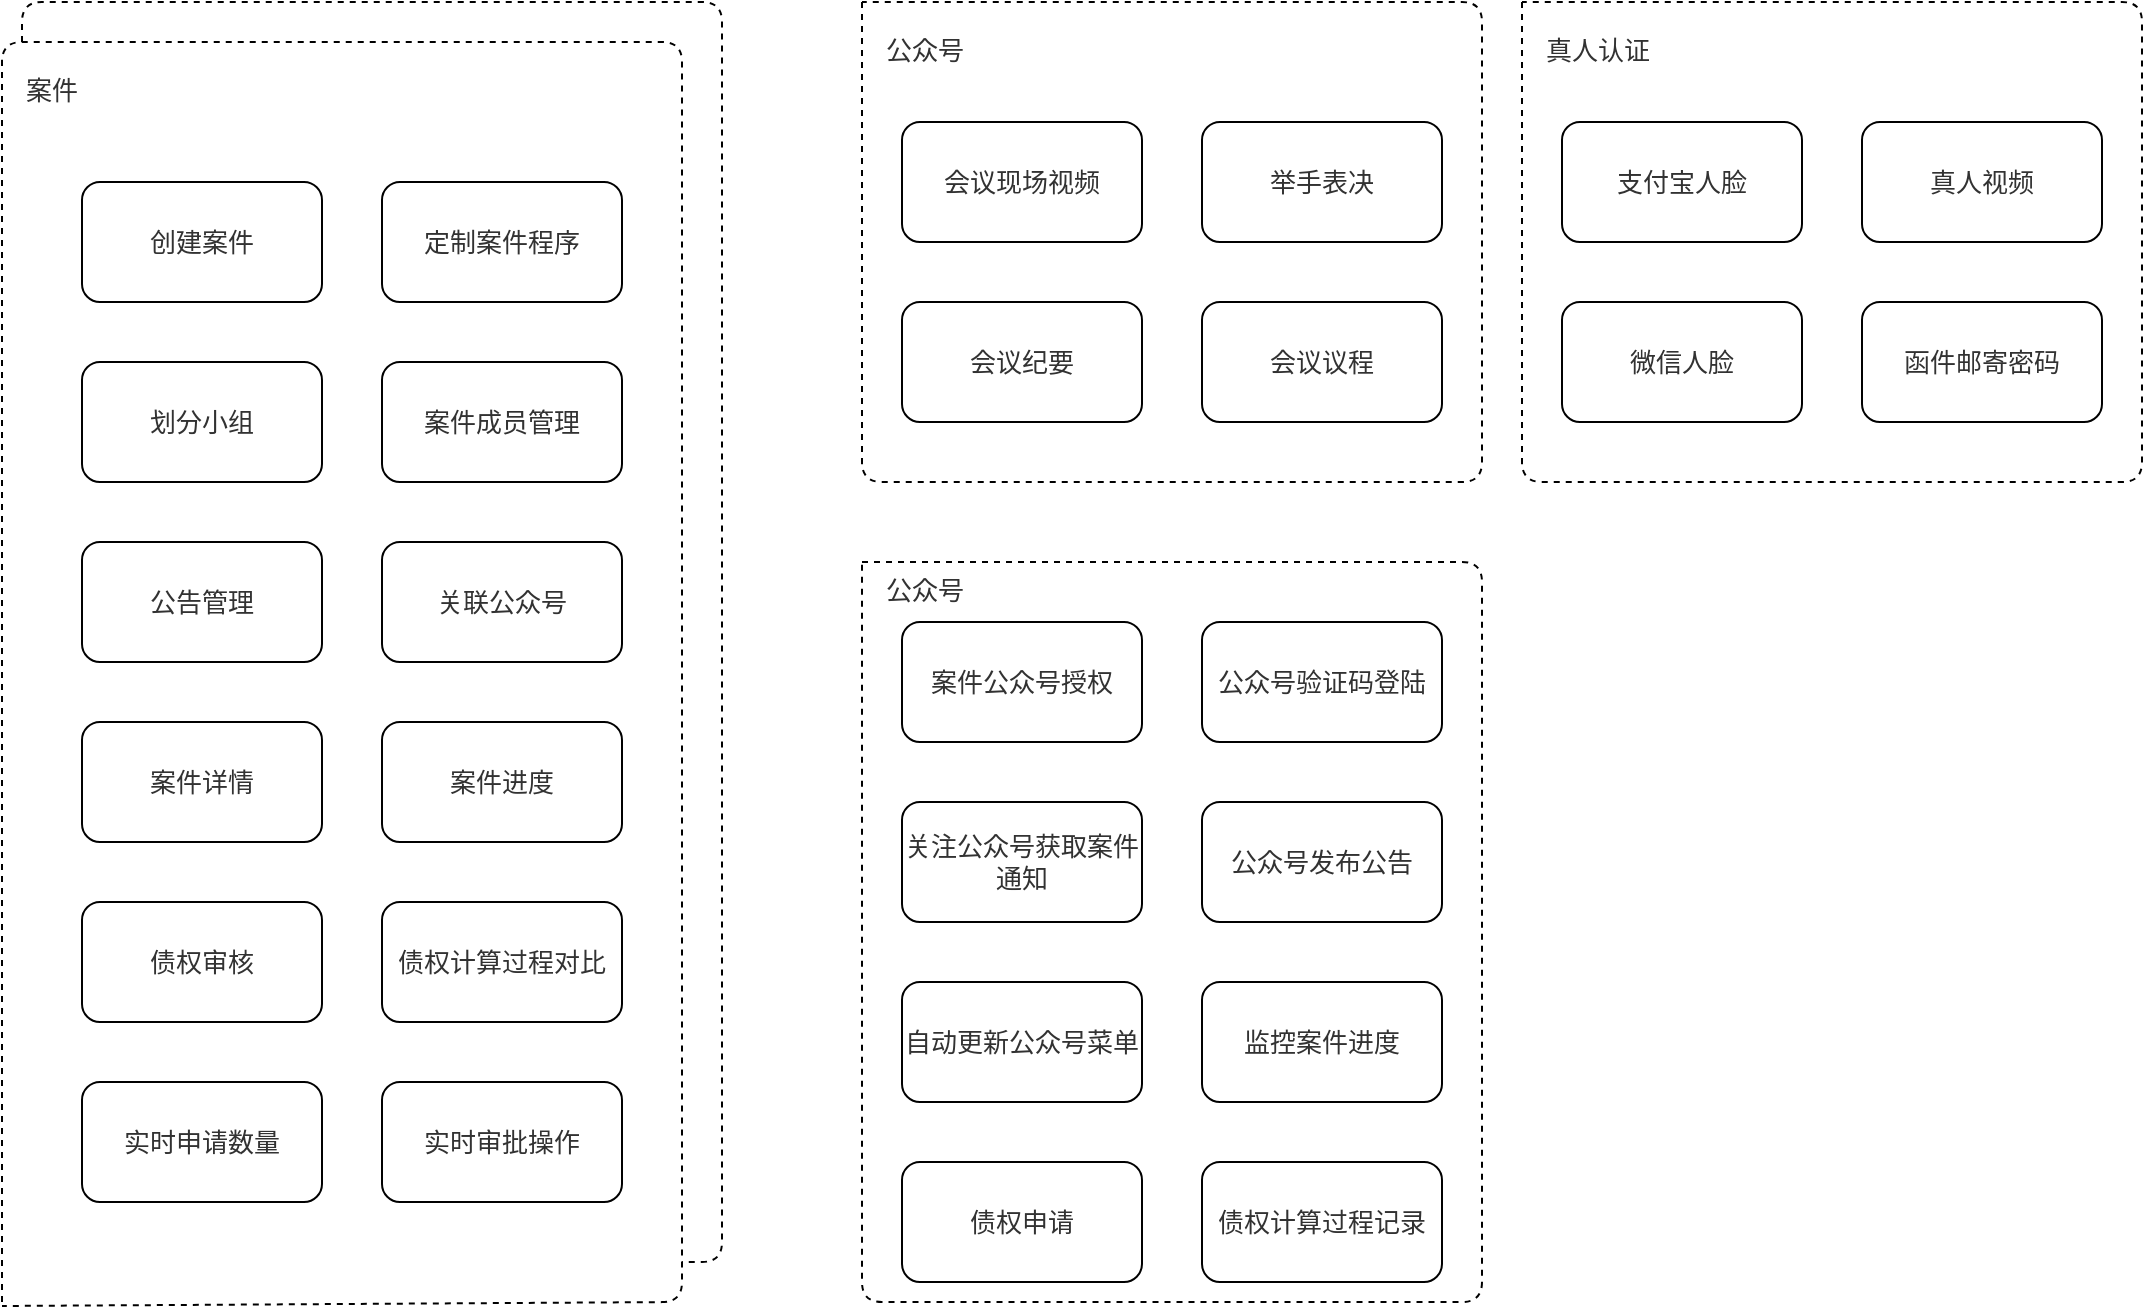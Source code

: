 <mxfile version="24.7.12">
  <diagram name="第 1 页" id="Vgr1khh9bZajA4_61rqw">
    <mxGraphModel dx="1306" dy="841" grid="1" gridSize="10" guides="1" tooltips="1" connect="1" arrows="1" fold="1" page="1" pageScale="1" pageWidth="1169" pageHeight="827" math="0" shadow="0">
      <root>
        <mxCell id="0" />
        <mxCell id="1" parent="0" />
        <mxCell id="uKolzK4MmTlCtpi3747j-6" value="" style="endArrow=none;dashed=1;html=1;rounded=1;" parent="1" edge="1">
          <mxGeometry width="50" height="50" relative="1" as="geometry">
            <mxPoint x="50" y="700" as="sourcePoint" />
            <mxPoint x="50" y="702" as="targetPoint" />
            <Array as="points">
              <mxPoint x="50" y="70" />
              <mxPoint x="390" y="70" />
              <mxPoint x="390" y="700" />
            </Array>
          </mxGeometry>
        </mxCell>
        <mxCell id="uKolzK4MmTlCtpi3747j-7" value="&lt;span style=&quot;color: rgb(50, 50, 50); font-family: &amp;quot;Microsoft YaHei&amp;quot;, 微软雅黑, Arial; font-size: 13px; background-color: rgba(255, 255, 255, 0.01);&quot;&gt;创建案件&lt;/span&gt;" style="rounded=1;whiteSpace=wrap;html=1;" parent="1" vertex="1">
          <mxGeometry x="90" y="140" width="120" height="60" as="geometry" />
        </mxCell>
        <mxCell id="uKolzK4MmTlCtpi3747j-8" value="" style="endArrow=none;dashed=1;html=1;rounded=1;" parent="1" edge="1">
          <mxGeometry width="50" height="50" relative="1" as="geometry">
            <mxPoint x="60" y="70" as="sourcePoint" />
            <mxPoint x="390" y="680" as="targetPoint" />
            <Array as="points">
              <mxPoint x="60" y="50" />
              <mxPoint x="410" y="50" />
              <mxPoint x="410" y="680" />
            </Array>
          </mxGeometry>
        </mxCell>
        <mxCell id="uKolzK4MmTlCtpi3747j-9" value="&lt;span style=&quot;color: rgb(50, 50, 50); font-family: &amp;quot;Microsoft YaHei&amp;quot;, 微软雅黑, Arial; font-size: 13px; background-color: rgba(255, 255, 255, 0.01);&quot;&gt;定制案件程序&lt;/span&gt;" style="rounded=1;whiteSpace=wrap;html=1;" parent="1" vertex="1">
          <mxGeometry x="240" y="140" width="120" height="60" as="geometry" />
        </mxCell>
        <mxCell id="uKolzK4MmTlCtpi3747j-10" value="&lt;span style=&quot;color: rgb(50, 50, 50); font-family: &amp;quot;Microsoft YaHei&amp;quot;, 微软雅黑, Arial; font-size: 13px; background-color: rgba(255, 255, 255, 0.01);&quot;&gt;划分小组&lt;/span&gt;" style="rounded=1;whiteSpace=wrap;html=1;" parent="1" vertex="1">
          <mxGeometry x="90" y="230" width="120" height="60" as="geometry" />
        </mxCell>
        <mxCell id="uKolzK4MmTlCtpi3747j-11" value="&lt;span style=&quot;color: rgb(50, 50, 50); font-family: &amp;quot;Microsoft YaHei&amp;quot;, 微软雅黑, Arial; font-size: 13px; background-color: rgba(255, 255, 255, 0.01);&quot;&gt;案件成员管理&lt;/span&gt;" style="rounded=1;whiteSpace=wrap;html=1;" parent="1" vertex="1">
          <mxGeometry x="240" y="230" width="120" height="60" as="geometry" />
        </mxCell>
        <mxCell id="uKolzK4MmTlCtpi3747j-12" value="&lt;span style=&quot;color: rgb(50, 50, 50); font-family: &amp;quot;Microsoft YaHei&amp;quot;, 微软雅黑, Arial; font-size: 13px; background-color: rgba(255, 255, 255, 0.01);&quot;&gt;公告管理&lt;/span&gt;" style="rounded=1;whiteSpace=wrap;html=1;" parent="1" vertex="1">
          <mxGeometry x="90" y="320" width="120" height="60" as="geometry" />
        </mxCell>
        <mxCell id="uKolzK4MmTlCtpi3747j-13" value="&lt;span style=&quot;color: rgb(50, 50, 50); font-family: &amp;quot;Microsoft YaHei&amp;quot;, 微软雅黑, Arial; font-size: 13px; background-color: rgba(255, 255, 255, 0.01);&quot;&gt;关联公众号&lt;/span&gt;" style="rounded=1;whiteSpace=wrap;html=1;" parent="1" vertex="1">
          <mxGeometry x="240" y="320" width="120" height="60" as="geometry" />
        </mxCell>
        <mxCell id="uKolzK4MmTlCtpi3747j-14" value="&lt;span style=&quot;color: rgb(50, 50, 50); font-family: &amp;quot;Microsoft YaHei&amp;quot;, 微软雅黑, Arial; font-size: 13px; background-color: rgba(255, 255, 255, 0.01);&quot;&gt;案件详情&lt;/span&gt;" style="rounded=1;whiteSpace=wrap;html=1;" parent="1" vertex="1">
          <mxGeometry x="90" y="410" width="120" height="60" as="geometry" />
        </mxCell>
        <mxCell id="uKolzK4MmTlCtpi3747j-15" value="&lt;span style=&quot;color: rgb(50, 50, 50); font-family: &amp;quot;Microsoft YaHei&amp;quot;, 微软雅黑, Arial; font-size: 13px; background-color: rgba(255, 255, 255, 0.01);&quot;&gt;案件进度&lt;/span&gt;" style="rounded=1;whiteSpace=wrap;html=1;" parent="1" vertex="1">
          <mxGeometry x="240" y="410" width="120" height="60" as="geometry" />
        </mxCell>
        <mxCell id="uKolzK4MmTlCtpi3747j-16" value="&lt;span style=&quot;color: rgb(50, 50, 50); font-family: &amp;quot;Microsoft YaHei&amp;quot;, 微软雅黑, Arial; font-size: 13px; background-color: rgba(255, 255, 255, 0.01);&quot;&gt;债权审核&lt;/span&gt;" style="rounded=1;whiteSpace=wrap;html=1;" parent="1" vertex="1">
          <mxGeometry x="90" y="500" width="120" height="60" as="geometry" />
        </mxCell>
        <mxCell id="uKolzK4MmTlCtpi3747j-17" value="&lt;span style=&quot;color: rgb(50, 50, 50); font-family: &amp;quot;Microsoft YaHei&amp;quot;, 微软雅黑, Arial; font-size: 13px; background-color: rgba(255, 255, 255, 0.01);&quot;&gt;债权计算过程对比&lt;/span&gt;" style="rounded=1;whiteSpace=wrap;html=1;" parent="1" vertex="1">
          <mxGeometry x="240" y="500" width="120" height="60" as="geometry" />
        </mxCell>
        <mxCell id="uKolzK4MmTlCtpi3747j-18" value="&lt;span style=&quot;color: rgb(50, 50, 50); font-family: &amp;quot;Microsoft YaHei&amp;quot;, 微软雅黑, Arial; font-size: 13px; background-color: rgba(255, 255, 255, 0.01);&quot;&gt;实时申请数量&lt;/span&gt;" style="rounded=1;whiteSpace=wrap;html=1;" parent="1" vertex="1">
          <mxGeometry x="90" y="590" width="120" height="60" as="geometry" />
        </mxCell>
        <mxCell id="uKolzK4MmTlCtpi3747j-19" value="&lt;span style=&quot;color: rgb(50, 50, 50); font-family: &amp;quot;Microsoft YaHei&amp;quot;, 微软雅黑, Arial; font-size: 13px; background-color: rgba(255, 255, 255, 0.01);&quot;&gt;实时审批操作&lt;/span&gt;" style="rounded=1;whiteSpace=wrap;html=1;" parent="1" vertex="1">
          <mxGeometry x="240" y="590" width="120" height="60" as="geometry" />
        </mxCell>
        <mxCell id="uKolzK4MmTlCtpi3747j-20" value="&lt;span style=&quot;color: rgb(50, 50, 50); font-family: &amp;quot;Microsoft YaHei&amp;quot;, 微软雅黑, Arial; font-size: 13px; font-style: normal; font-variant-ligatures: normal; font-variant-caps: normal; font-weight: 400; letter-spacing: normal; orphans: 2; text-align: center; text-indent: 0px; text-transform: none; widows: 2; word-spacing: 0px; -webkit-text-stroke-width: 0px; white-space: normal; background-color: rgba(255, 255, 255, 0.01); text-decoration-thickness: initial; text-decoration-style: initial; text-decoration-color: initial; display: inline !important; float: none;&quot;&gt;案件&lt;/span&gt;" style="text;whiteSpace=wrap;html=1;rounded=1;" parent="1" vertex="1">
          <mxGeometry x="60" y="80" width="60" height="40" as="geometry" />
        </mxCell>
        <mxCell id="uKolzK4MmTlCtpi3747j-21" value="" style="endArrow=none;dashed=1;html=1;rounded=1;" parent="1" edge="1">
          <mxGeometry width="50" height="50" relative="1" as="geometry">
            <mxPoint x="480" y="330" as="sourcePoint" />
            <mxPoint x="480" y="330" as="targetPoint" />
            <Array as="points">
              <mxPoint x="790" y="330" />
              <mxPoint x="790" y="700" />
              <mxPoint x="480" y="700" />
            </Array>
          </mxGeometry>
        </mxCell>
        <mxCell id="uKolzK4MmTlCtpi3747j-22" value="&lt;span style=&quot;color: rgb(50, 50, 50); font-family: &amp;quot;Microsoft YaHei&amp;quot;, 微软雅黑, Arial; font-size: 13px; background-color: rgba(255, 255, 255, 0.01);&quot;&gt;案件公众号授权&lt;/span&gt;" style="rounded=1;whiteSpace=wrap;html=1;" parent="1" vertex="1">
          <mxGeometry x="500" y="360" width="120" height="60" as="geometry" />
        </mxCell>
        <mxCell id="uKolzK4MmTlCtpi3747j-23" value="&lt;span style=&quot;color: rgb(50, 50, 50); font-family: &amp;quot;Microsoft YaHei&amp;quot;, 微软雅黑, Arial; font-size: 13px; background-color: rgba(255, 255, 255, 0.01);&quot;&gt;公众号验证码登陆&lt;/span&gt;" style="rounded=1;whiteSpace=wrap;html=1;" parent="1" vertex="1">
          <mxGeometry x="650" y="360" width="120" height="60" as="geometry" />
        </mxCell>
        <mxCell id="uKolzK4MmTlCtpi3747j-24" value="&lt;span style=&quot;color: rgb(50, 50, 50); font-family: &amp;quot;Microsoft YaHei&amp;quot;, 微软雅黑, Arial; font-size: 13px; background-color: rgba(255, 255, 255, 0.01);&quot;&gt;关注公众号获取案件通知&lt;/span&gt;" style="rounded=1;whiteSpace=wrap;html=1;" parent="1" vertex="1">
          <mxGeometry x="500" y="450" width="120" height="60" as="geometry" />
        </mxCell>
        <mxCell id="uKolzK4MmTlCtpi3747j-25" value="&lt;span style=&quot;color: rgb(50, 50, 50); font-family: &amp;quot;Microsoft YaHei&amp;quot;, 微软雅黑, Arial; font-size: 13px; background-color: rgba(255, 255, 255, 0.01);&quot;&gt;公众号发布公告&lt;/span&gt;" style="rounded=1;whiteSpace=wrap;html=1;" parent="1" vertex="1">
          <mxGeometry x="650" y="450" width="120" height="60" as="geometry" />
        </mxCell>
        <mxCell id="uKolzK4MmTlCtpi3747j-26" value="&lt;span style=&quot;color: rgb(50, 50, 50); font-family: &amp;quot;Microsoft YaHei&amp;quot;, 微软雅黑, Arial; font-size: 13px; background-color: rgba(255, 255, 255, 0.01);&quot;&gt;自动更新公众号菜单&lt;/span&gt;" style="rounded=1;whiteSpace=wrap;html=1;" parent="1" vertex="1">
          <mxGeometry x="500" y="540" width="120" height="60" as="geometry" />
        </mxCell>
        <mxCell id="uKolzK4MmTlCtpi3747j-27" value="&lt;span style=&quot;color: rgb(50, 50, 50); font-family: &amp;quot;Microsoft YaHei&amp;quot;, 微软雅黑, Arial; font-size: 13px; background-color: rgba(255, 255, 255, 0.01);&quot;&gt;监控案件进度&lt;/span&gt;" style="rounded=1;whiteSpace=wrap;html=1;" parent="1" vertex="1">
          <mxGeometry x="650" y="540" width="120" height="60" as="geometry" />
        </mxCell>
        <mxCell id="uKolzK4MmTlCtpi3747j-28" value="&lt;span style=&quot;color: rgb(50, 50, 50); font-family: &amp;quot;Microsoft YaHei&amp;quot;, 微软雅黑, Arial; font-size: 13px; background-color: rgba(255, 255, 255, 0.01);&quot;&gt;债权申请&lt;/span&gt;" style="rounded=1;whiteSpace=wrap;html=1;" parent="1" vertex="1">
          <mxGeometry x="500" y="630" width="120" height="60" as="geometry" />
        </mxCell>
        <mxCell id="uKolzK4MmTlCtpi3747j-29" value="&lt;span style=&quot;color: rgb(50, 50, 50); font-family: &amp;quot;Microsoft YaHei&amp;quot;, 微软雅黑, Arial; font-size: 13px; background-color: rgba(255, 255, 255, 0.01);&quot;&gt;债权计算过程记录&lt;/span&gt;" style="rounded=1;whiteSpace=wrap;html=1;" parent="1" vertex="1">
          <mxGeometry x="650" y="630" width="120" height="60" as="geometry" />
        </mxCell>
        <mxCell id="uKolzK4MmTlCtpi3747j-30" value="&lt;span style=&quot;color: rgb(50, 50, 50); font-family: &amp;quot;Microsoft YaHei&amp;quot;, 微软雅黑, Arial; font-size: 13px; font-style: normal; font-variant-ligatures: normal; font-variant-caps: normal; font-weight: 400; letter-spacing: normal; orphans: 2; text-align: center; text-indent: 0px; text-transform: none; widows: 2; word-spacing: 0px; -webkit-text-stroke-width: 0px; white-space: normal; background-color: rgba(255, 255, 255, 0.01); text-decoration-thickness: initial; text-decoration-style: initial; text-decoration-color: initial; display: inline !important; float: none;&quot;&gt;公众号&lt;/span&gt;" style="text;whiteSpace=wrap;html=1;rounded=1;" parent="1" vertex="1">
          <mxGeometry x="490" y="330" width="60" height="40" as="geometry" />
        </mxCell>
        <mxCell id="uKolzK4MmTlCtpi3747j-31" value="" style="endArrow=none;dashed=1;html=1;rounded=1;" parent="1" edge="1">
          <mxGeometry width="50" height="50" relative="1" as="geometry">
            <mxPoint x="480" y="50" as="sourcePoint" />
            <mxPoint x="480" y="50" as="targetPoint" />
            <Array as="points">
              <mxPoint x="480" y="290" />
              <mxPoint x="790" y="290" />
              <mxPoint x="790" y="50" />
            </Array>
          </mxGeometry>
        </mxCell>
        <mxCell id="uKolzK4MmTlCtpi3747j-32" value="&lt;span style=&quot;color: rgb(50, 50, 50); font-family: &amp;quot;Microsoft YaHei&amp;quot;, 微软雅黑, Arial; font-size: 13px; background-color: rgba(255, 255, 255, 0.01);&quot;&gt;会议现场视频&lt;/span&gt;" style="rounded=1;whiteSpace=wrap;html=1;" parent="1" vertex="1">
          <mxGeometry x="500" y="110" width="120" height="60" as="geometry" />
        </mxCell>
        <mxCell id="uKolzK4MmTlCtpi3747j-33" value="&lt;span style=&quot;color: rgb(50, 50, 50); font-family: &amp;quot;Microsoft YaHei&amp;quot;, 微软雅黑, Arial; font-size: 13px; background-color: rgba(255, 255, 255, 0.01);&quot;&gt;举手表决&lt;/span&gt;" style="rounded=1;whiteSpace=wrap;html=1;" parent="1" vertex="1">
          <mxGeometry x="650" y="110" width="120" height="60" as="geometry" />
        </mxCell>
        <mxCell id="uKolzK4MmTlCtpi3747j-34" value="&lt;span style=&quot;color: rgb(50, 50, 50); font-family: &amp;quot;Microsoft YaHei&amp;quot;, 微软雅黑, Arial; font-size: 13px; background-color: rgba(255, 255, 255, 0.01);&quot;&gt;会议纪要&lt;/span&gt;" style="rounded=1;whiteSpace=wrap;html=1;" parent="1" vertex="1">
          <mxGeometry x="500" y="200" width="120" height="60" as="geometry" />
        </mxCell>
        <mxCell id="uKolzK4MmTlCtpi3747j-35" value="&lt;span style=&quot;color: rgb(50, 50, 50); font-family: &amp;quot;Microsoft YaHei&amp;quot;, 微软雅黑, Arial; font-size: 13px; background-color: rgba(255, 255, 255, 0.01);&quot;&gt;会议议程&lt;/span&gt;" style="rounded=1;whiteSpace=wrap;html=1;" parent="1" vertex="1">
          <mxGeometry x="650" y="200" width="120" height="60" as="geometry" />
        </mxCell>
        <mxCell id="uKolzK4MmTlCtpi3747j-36" value="&lt;span style=&quot;color: rgb(50, 50, 50); font-family: &amp;quot;Microsoft YaHei&amp;quot;, 微软雅黑, Arial; font-size: 13px; font-style: normal; font-variant-ligatures: normal; font-variant-caps: normal; font-weight: 400; letter-spacing: normal; orphans: 2; text-align: center; text-indent: 0px; text-transform: none; widows: 2; word-spacing: 0px; -webkit-text-stroke-width: 0px; white-space: normal; background-color: rgba(255, 255, 255, 0.01); text-decoration-thickness: initial; text-decoration-style: initial; text-decoration-color: initial; display: inline !important; float: none;&quot;&gt;公众号&lt;/span&gt;" style="text;whiteSpace=wrap;html=1;rounded=1;" parent="1" vertex="1">
          <mxGeometry x="490" y="60" width="60" height="40" as="geometry" />
        </mxCell>
        <mxCell id="uKolzK4MmTlCtpi3747j-37" value="" style="endArrow=none;dashed=1;html=1;rounded=1;" parent="1" edge="1">
          <mxGeometry width="50" height="50" relative="1" as="geometry">
            <mxPoint x="810" y="50" as="sourcePoint" />
            <mxPoint x="810" y="50" as="targetPoint" />
            <Array as="points">
              <mxPoint x="810" y="290" />
              <mxPoint x="1120" y="290" />
              <mxPoint x="1120" y="50" />
            </Array>
          </mxGeometry>
        </mxCell>
        <mxCell id="uKolzK4MmTlCtpi3747j-38" value="&lt;span style=&quot;color: rgb(50, 50, 50); font-family: &amp;quot;Microsoft YaHei&amp;quot;, 微软雅黑, Arial; font-size: 13px; background-color: rgba(255, 255, 255, 0.01);&quot;&gt;支付宝人脸&lt;/span&gt;" style="rounded=1;whiteSpace=wrap;html=1;" parent="1" vertex="1">
          <mxGeometry x="830" y="110" width="120" height="60" as="geometry" />
        </mxCell>
        <mxCell id="uKolzK4MmTlCtpi3747j-39" value="&lt;span style=&quot;color: rgb(50, 50, 50); font-family: &amp;quot;Microsoft YaHei&amp;quot;, 微软雅黑, Arial; font-size: 13px; background-color: rgba(255, 255, 255, 0.01);&quot;&gt;真人视频&lt;/span&gt;" style="rounded=1;whiteSpace=wrap;html=1;" parent="1" vertex="1">
          <mxGeometry x="980" y="110" width="120" height="60" as="geometry" />
        </mxCell>
        <mxCell id="uKolzK4MmTlCtpi3747j-40" value="&lt;span style=&quot;color: rgb(50, 50, 50); font-family: &amp;quot;Microsoft YaHei&amp;quot;, 微软雅黑, Arial; font-size: 13px; background-color: rgba(255, 255, 255, 0.01);&quot;&gt;微信人脸&lt;/span&gt;" style="rounded=1;whiteSpace=wrap;html=1;" parent="1" vertex="1">
          <mxGeometry x="830" y="200" width="120" height="60" as="geometry" />
        </mxCell>
        <mxCell id="uKolzK4MmTlCtpi3747j-41" value="&lt;span style=&quot;color: rgb(50, 50, 50); font-family: &amp;quot;Microsoft YaHei&amp;quot;, 微软雅黑, Arial; font-size: 13px; background-color: rgba(255, 255, 255, 0.01);&quot;&gt;函件邮寄密码&lt;/span&gt;" style="rounded=1;whiteSpace=wrap;html=1;" parent="1" vertex="1">
          <mxGeometry x="980" y="200" width="120" height="60" as="geometry" />
        </mxCell>
        <mxCell id="uKolzK4MmTlCtpi3747j-42" value="&lt;span style=&quot;color: rgb(50, 50, 50); font-family: &amp;quot;Microsoft YaHei&amp;quot;, 微软雅黑, Arial; font-size: 13px; text-align: center; background-color: rgba(255, 255, 255, 0.01);&quot;&gt;真人认证&lt;/span&gt;" style="text;whiteSpace=wrap;html=1;rounded=1;" parent="1" vertex="1">
          <mxGeometry x="820" y="60" width="60" height="40" as="geometry" />
        </mxCell>
      </root>
    </mxGraphModel>
  </diagram>
</mxfile>
